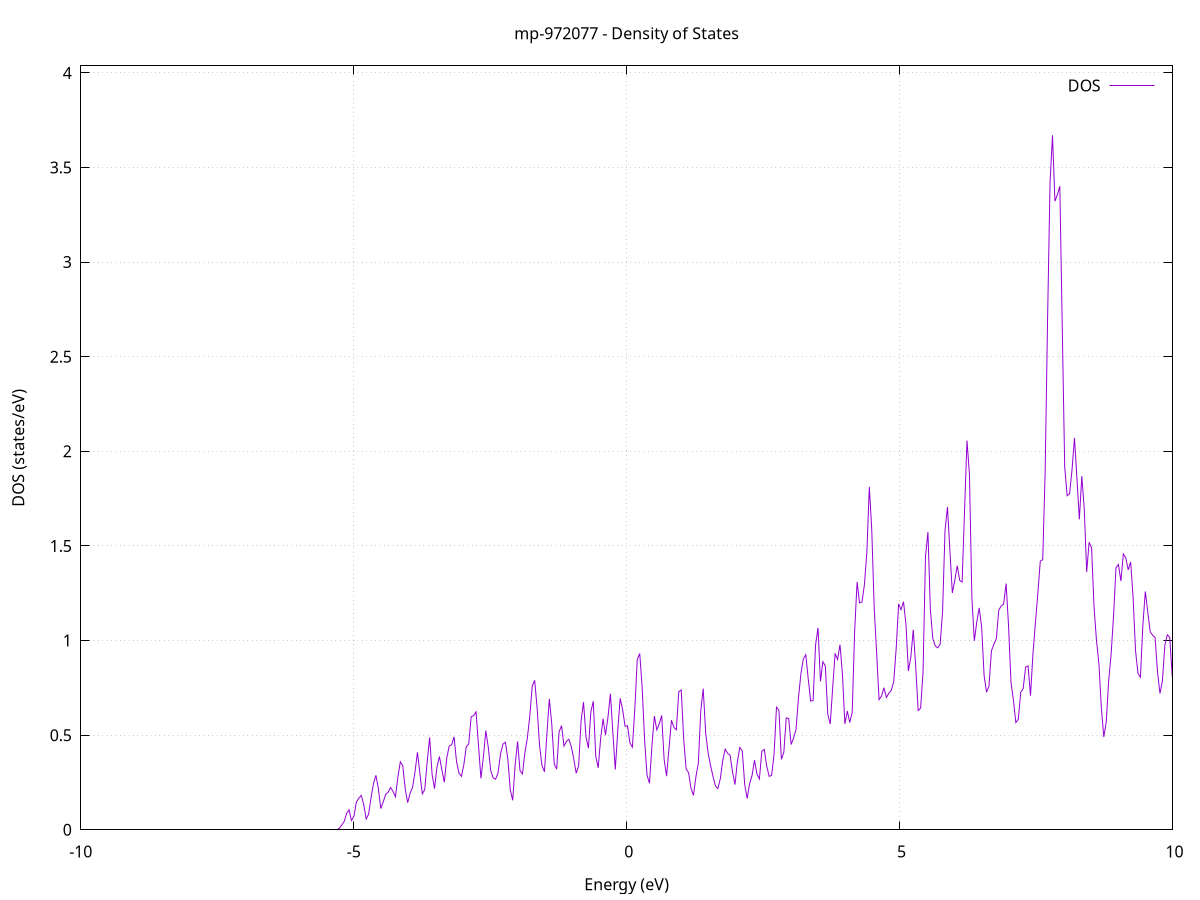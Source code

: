 set title 'mp-972077 - Density of States'
set xlabel 'Energy (eV)'
set ylabel 'DOS (states/eV)'
set grid
set xrange [-10:10]
set yrange [0:4.037]
set xzeroaxis lt -1
set terminal png size 800,600
set output 'mp-972077_dos_gnuplot.png'
plot '-' using 1:2 with lines title 'DOS'
-34.260800 0.000000
-34.216100 0.000000
-34.171300 0.000000
-34.126600 0.000000
-34.081800 0.000000
-34.037100 0.000000
-33.992300 0.000000
-33.947600 0.000000
-33.902800 0.000000
-33.858100 0.000000
-33.813300 0.000000
-33.768600 0.000000
-33.723800 0.000000
-33.679100 0.000000
-33.634300 0.000000
-33.589600 0.000000
-33.544800 0.000000
-33.500100 0.000000
-33.455300 0.000000
-33.410600 0.000000
-33.365900 0.000000
-33.321100 0.000000
-33.276400 0.000000
-33.231600 0.000000
-33.186900 0.000000
-33.142100 0.000000
-33.097400 0.000000
-33.052600 0.000000
-33.007900 0.000000
-32.963100 0.000000
-32.918400 0.000000
-32.873600 0.000000
-32.828900 0.000000
-32.784100 0.000000
-32.739400 0.000000
-32.694600 0.000000
-32.649900 0.000000
-32.605200 0.000000
-32.560400 0.000000
-32.515700 0.000000
-32.470900 0.000000
-32.426200 0.000000
-32.381400 0.000000
-32.336700 0.000000
-32.291900 0.000000
-32.247200 0.000000
-32.202400 0.000000
-32.157700 0.000000
-32.112900 0.000000
-32.068200 0.000000
-32.023400 0.000000
-31.978700 0.000000
-31.933900 0.000000
-31.889200 0.000000
-31.844500 0.000000
-31.799700 0.000000
-31.755000 0.000000
-31.710200 0.000000
-31.665500 0.000000
-31.620700 0.000000
-31.576000 0.000000
-31.531200 0.000000
-31.486500 0.000000
-31.441700 0.000000
-31.397000 0.000000
-31.352200 0.000000
-31.307500 0.000000
-31.262700 0.000000
-31.218000 0.000000
-31.173200 0.000000
-31.128500 0.000000
-31.083700 0.000000
-31.039000 0.000000
-30.994300 0.000000
-30.949500 0.000000
-30.904800 0.000000
-30.860000 0.000000
-30.815300 0.000000
-30.770500 0.000000
-30.725800 0.000000
-30.681000 0.000000
-30.636300 0.000000
-30.591500 0.000000
-30.546800 0.000000
-30.502000 0.000000
-30.457300 0.000000
-30.412500 0.000000
-30.367800 0.000000
-30.323000 0.001900
-30.278300 0.139600
-30.233600 2.365400
-30.188800 10.774300
-30.144100 20.800000
-30.099300 22.916400
-30.054600 9.082600
-30.009800 0.940200
-29.965100 0.022900
-29.920300 0.000100
-29.875600 0.000000
-29.830800 0.000000
-29.786100 0.000000
-29.741300 0.000000
-29.696600 0.000000
-29.651800 0.000000
-29.607100 0.000000
-29.562300 0.000000
-29.517600 0.000000
-29.472800 0.000000
-29.428100 0.000000
-29.383400 0.000000
-29.338600 0.000000
-29.293900 0.000000
-29.249100 0.000000
-29.204400 0.000000
-29.159600 0.000000
-29.114900 0.000000
-29.070100 0.000000
-29.025400 0.000000
-28.980600 0.000000
-28.935900 0.000000
-28.891100 0.000000
-28.846400 0.000000
-28.801600 0.000000
-28.756900 0.000000
-28.712100 0.000000
-28.667400 0.000000
-28.622700 0.000000
-28.577900 0.000000
-28.533200 0.000000
-28.488400 0.000000
-28.443700 0.000000
-28.398900 0.000000
-28.354200 0.000000
-28.309400 0.000000
-28.264700 0.000000
-28.219900 0.000000
-28.175200 0.000000
-28.130400 0.000000
-28.085700 0.000000
-28.040900 0.000000
-27.996200 0.000000
-27.951400 0.000000
-27.906700 0.000000
-27.862000 0.000000
-27.817200 0.000000
-27.772500 0.000000
-27.727700 0.000000
-27.683000 0.000000
-27.638200 0.000000
-27.593500 0.000000
-27.548700 0.000000
-27.504000 0.000000
-27.459200 0.000000
-27.414500 0.000000
-27.369700 0.000000
-27.325000 0.000000
-27.280200 0.000000
-27.235500 0.000000
-27.190700 0.000000
-27.146000 0.000000
-27.101200 0.000000
-27.056500 0.000000
-27.011800 0.000000
-26.967000 0.000000
-26.922300 0.000000
-26.877500 0.000000
-26.832800 0.000000
-26.788000 0.000000
-26.743300 0.000000
-26.698500 0.000000
-26.653800 0.000000
-26.609000 0.000000
-26.564300 0.000000
-26.519500 0.000000
-26.474800 0.000000
-26.430000 0.000000
-26.385300 0.000000
-26.340500 0.000000
-26.295800 0.000000
-26.251100 0.000000
-26.206300 0.000000
-26.161600 0.000000
-26.116800 0.000000
-26.072100 0.000000
-26.027300 0.000000
-25.982600 0.000000
-25.937800 0.000000
-25.893100 0.000000
-25.848300 0.000000
-25.803600 0.000000
-25.758800 0.000000
-25.714100 0.000000
-25.669300 0.000000
-25.624600 0.000000
-25.579800 0.000000
-25.535100 0.000000
-25.490300 0.000000
-25.445600 0.000000
-25.400900 0.000000
-25.356100 0.000000
-25.311400 0.000000
-25.266600 0.000000
-25.221900 0.000000
-25.177100 0.000000
-25.132400 0.000000
-25.087600 0.000000
-25.042900 0.000000
-24.998100 0.000000
-24.953400 0.000000
-24.908600 0.000000
-24.863900 0.000000
-24.819100 0.000000
-24.774400 0.000000
-24.729600 0.000000
-24.684900 0.000000
-24.640200 0.000000
-24.595400 0.000000
-24.550700 0.000000
-24.505900 0.000000
-24.461200 0.000000
-24.416400 0.000000
-24.371700 0.000000
-24.326900 0.000000
-24.282200 0.000000
-24.237400 0.000000
-24.192700 0.000000
-24.147900 0.000000
-24.103200 0.000000
-24.058400 0.000000
-24.013700 0.000000
-23.968900 0.000000
-23.924200 0.000000
-23.879500 0.000000
-23.834700 0.000000
-23.790000 0.000000
-23.745200 0.000000
-23.700500 0.000000
-23.655700 0.000000
-23.611000 0.000000
-23.566200 0.000000
-23.521500 0.000000
-23.476700 0.000000
-23.432000 0.000000
-23.387200 0.000000
-23.342500 0.000000
-23.297700 0.000000
-23.253000 0.000000
-23.208200 0.000000
-23.163500 0.000000
-23.118700 0.000000
-23.074000 0.000000
-23.029300 0.000000
-22.984500 0.000000
-22.939800 0.000000
-22.895000 0.000000
-22.850300 0.000000
-22.805500 0.000000
-22.760800 0.000000
-22.716000 0.000000
-22.671300 0.000000
-22.626500 0.000000
-22.581800 0.000000
-22.537000 0.000000
-22.492300 0.000000
-22.447500 0.000000
-22.402800 0.000000
-22.358000 0.000000
-22.313300 0.000000
-22.268600 0.000000
-22.223800 0.000000
-22.179100 0.000000
-22.134300 0.000000
-22.089600 0.000000
-22.044800 0.000000
-22.000100 0.000000
-21.955300 0.000000
-21.910600 0.000000
-21.865800 0.000000
-21.821100 0.000000
-21.776300 0.000000
-21.731600 0.000000
-21.686800 0.000000
-21.642100 0.000000
-21.597300 0.000000
-21.552600 0.000000
-21.507900 0.000000
-21.463100 0.000000
-21.418400 0.000000
-21.373600 0.000000
-21.328900 0.000000
-21.284100 0.000000
-21.239400 0.000000
-21.194600 0.000000
-21.149900 0.000000
-21.105100 0.000000
-21.060400 0.000000
-21.015600 0.000000
-20.970900 0.000000
-20.926100 0.000000
-20.881400 0.000000
-20.836600 0.000000
-20.791900 0.000000
-20.747100 0.000000
-20.702400 0.000000
-20.657700 0.000000
-20.612900 0.000000
-20.568200 0.000000
-20.523400 0.000000
-20.478700 0.000000
-20.433900 0.000000
-20.389200 0.000000
-20.344400 0.000000
-20.299700 0.000000
-20.254900 0.000000
-20.210200 0.000000
-20.165400 0.000000
-20.120700 0.000000
-20.075900 0.000000
-20.031200 0.000000
-19.986400 0.000000
-19.941700 0.000000
-19.897000 0.000000
-19.852200 0.000000
-19.807500 0.000000
-19.762700 0.000000
-19.718000 0.000000
-19.673200 0.000000
-19.628500 0.000000
-19.583700 0.000000
-19.539000 0.000000
-19.494200 0.000000
-19.449500 0.000000
-19.404700 0.000000
-19.360000 0.000000
-19.315200 0.000000
-19.270500 0.000000
-19.225700 0.000000
-19.181000 0.000000
-19.136200 0.000000
-19.091500 0.000000
-19.046800 0.000000
-19.002000 0.000000
-18.957300 0.000000
-18.912500 0.000000
-18.867800 0.000000
-18.823000 0.000000
-18.778300 0.000000
-18.733500 0.000000
-18.688800 0.000000
-18.644000 0.000000
-18.599300 0.000000
-18.554500 0.000000
-18.509800 0.000000
-18.465000 0.000000
-18.420300 0.000000
-18.375500 0.000000
-18.330800 0.000000
-18.286100 0.000000
-18.241300 0.000000
-18.196600 0.000000
-18.151800 0.000000
-18.107100 0.000000
-18.062300 0.000000
-18.017600 0.000000
-17.972800 0.000000
-17.928100 0.000000
-17.883300 0.000000
-17.838600 0.000000
-17.793800 0.000000
-17.749100 0.000000
-17.704300 0.000000
-17.659600 0.000000
-17.614800 0.000000
-17.570100 0.000000
-17.525400 0.000000
-17.480600 0.000000
-17.435900 0.000000
-17.391100 0.000000
-17.346400 0.000000
-17.301600 0.000000
-17.256900 0.000000
-17.212100 0.000000
-17.167400 0.000000
-17.122600 0.000000
-17.077900 0.000000
-17.033100 0.000000
-16.988400 0.000000
-16.943600 0.000000
-16.898900 0.000000
-16.854100 0.000000
-16.809400 0.000000
-16.764600 0.000000
-16.719900 0.000000
-16.675200 0.000000
-16.630400 0.000000
-16.585700 0.000000
-16.540900 0.000000
-16.496200 0.000000
-16.451400 0.000000
-16.406700 0.000000
-16.361900 0.000000
-16.317200 0.000000
-16.272400 0.000000
-16.227700 0.000000
-16.182900 0.000000
-16.138200 0.005000
-16.093400 0.366500
-16.048700 6.254600
-16.003900 26.302500
-15.959200 32.620300
-15.914500 26.153000
-15.869700 16.519800
-15.825000 3.436000
-15.780200 1.520500
-15.735500 8.689300
-15.690700 30.592900
-15.646000 65.032900
-15.601200 72.062300
-15.556500 37.004200
-15.511700 8.005500
-15.467000 0.635500
-15.422200 0.015800
-15.377500 0.000100
-15.332700 0.000000
-15.288000 0.000000
-15.243200 0.000000
-15.198500 0.000000
-15.153700 0.000000
-15.109000 0.000000
-15.064300 0.000000
-15.019500 0.000000
-14.974800 0.000000
-14.930000 0.000000
-14.885300 0.000000
-14.840500 0.000000
-14.795800 0.000000
-14.751000 0.000000
-14.706300 0.000000
-14.661500 0.000000
-14.616800 0.000000
-14.572000 0.000000
-14.527300 0.000000
-14.482500 0.000000
-14.437800 0.000000
-14.393000 0.000000
-14.348300 0.000000
-14.303600 0.000000
-14.258800 0.000000
-14.214100 0.000000
-14.169300 0.000000
-14.124600 0.000000
-14.079800 0.000000
-14.035100 0.000000
-13.990300 0.000000
-13.945600 0.000000
-13.900800 0.000000
-13.856100 0.000000
-13.811300 0.000000
-13.766600 0.000000
-13.721800 0.000000
-13.677100 0.000000
-13.632300 0.000000
-13.587600 0.000000
-13.542900 0.000000
-13.498100 0.000000
-13.453400 0.000000
-13.408600 0.000000
-13.363900 0.000000
-13.319100 0.000000
-13.274400 0.000000
-13.229600 0.000000
-13.184900 0.000000
-13.140100 0.000000
-13.095400 0.000000
-13.050600 0.000000
-13.005900 0.000000
-12.961100 0.000000
-12.916400 0.000000
-12.871600 0.000000
-12.826900 0.000000
-12.782100 0.000000
-12.737400 0.000000
-12.692700 0.000000
-12.647900 0.000000
-12.603200 0.000000
-12.558400 0.000000
-12.513700 0.000000
-12.468900 0.000000
-12.424200 0.000000
-12.379400 0.000000
-12.334700 0.000000
-12.289900 0.000000
-12.245200 0.000000
-12.200400 0.000000
-12.155700 0.000000
-12.110900 0.000000
-12.066200 0.000000
-12.021400 0.000000
-11.976700 0.000000
-11.932000 0.000000
-11.887200 0.000000
-11.842500 0.000000
-11.797700 0.000000
-11.753000 0.000000
-11.708200 0.000000
-11.663500 0.000000
-11.618700 0.000000
-11.574000 0.000000
-11.529200 0.000000
-11.484500 0.000000
-11.439700 0.000000
-11.395000 0.000000
-11.350200 0.000000
-11.305500 0.000000
-11.260700 0.000000
-11.216000 0.000000
-11.171200 0.000000
-11.126500 0.000000
-11.081800 0.000000
-11.037000 0.000000
-10.992300 0.000000
-10.947500 0.000000
-10.902800 0.000000
-10.858000 0.000000
-10.813300 0.000000
-10.768500 0.000000
-10.723800 0.000000
-10.679000 0.000000
-10.634300 0.000000
-10.589500 0.000000
-10.544800 0.000000
-10.500000 0.000000
-10.455300 0.000000
-10.410500 0.000000
-10.365800 0.000000
-10.321100 0.000000
-10.276300 0.000000
-10.231600 0.000000
-10.186800 0.000000
-10.142100 0.000000
-10.097300 0.000000
-10.052600 0.000000
-10.007800 0.000000
-9.963100 0.000000
-9.918300 0.000000
-9.873600 0.000000
-9.828800 0.000000
-9.784100 0.000000
-9.739300 0.000000
-9.694600 0.000000
-9.649800 0.000000
-9.605100 0.000000
-9.560400 0.000000
-9.515600 0.000000
-9.470900 0.000000
-9.426100 0.000000
-9.381400 0.000000
-9.336600 0.000000
-9.291900 0.000000
-9.247100 0.000000
-9.202400 0.000000
-9.157600 0.000000
-9.112900 0.000000
-9.068100 0.000000
-9.023400 0.000000
-8.978600 0.000000
-8.933900 0.000000
-8.889100 0.000000
-8.844400 0.000000
-8.799600 0.000000
-8.754900 0.000000
-8.710200 0.000000
-8.665400 0.000000
-8.620700 0.000000
-8.575900 0.000000
-8.531200 0.000000
-8.486400 0.000000
-8.441700 0.000000
-8.396900 0.000000
-8.352200 0.000000
-8.307400 0.000000
-8.262700 0.000000
-8.217900 0.000000
-8.173200 0.000000
-8.128400 0.000000
-8.083700 0.000000
-8.038900 0.000000
-7.994200 0.000000
-7.949500 0.000000
-7.904700 0.000000
-7.860000 0.000000
-7.815200 0.000000
-7.770500 0.000000
-7.725700 0.000000
-7.681000 0.000000
-7.636200 0.000000
-7.591500 0.000000
-7.546700 0.000000
-7.502000 0.000000
-7.457200 0.000000
-7.412500 0.000000
-7.367700 0.000000
-7.323000 0.000000
-7.278200 0.000000
-7.233500 0.000000
-7.188800 0.000000
-7.144000 0.000000
-7.099300 0.000000
-7.054500 0.000000
-7.009800 0.000000
-6.965000 0.000000
-6.920300 0.000000
-6.875500 0.000000
-6.830800 0.000000
-6.786000 0.000000
-6.741300 0.000000
-6.696500 0.000000
-6.651800 0.000000
-6.607000 0.000000
-6.562300 0.000000
-6.517500 0.000000
-6.472800 0.000000
-6.428000 0.000000
-6.383300 0.000000
-6.338600 0.000000
-6.293800 0.000000
-6.249100 0.000000
-6.204300 0.000000
-6.159600 0.000000
-6.114800 0.000000
-6.070100 0.000000
-6.025300 0.000000
-5.980600 0.000000
-5.935800 0.000000
-5.891100 0.000000
-5.846300 0.000000
-5.801600 0.000000
-5.756800 0.000000
-5.712100 0.000000
-5.667300 0.000000
-5.622600 0.000000
-5.577900 0.000000
-5.533100 0.000000
-5.488400 0.000000
-5.443600 0.000000
-5.398900 0.000000
-5.354100 0.000000
-5.309400 0.000800
-5.264600 0.007600
-5.219900 0.024700
-5.175100 0.043500
-5.130400 0.085900
-5.085600 0.105700
-5.040900 0.048800
-4.996100 0.071500
-4.951400 0.146500
-4.906600 0.166700
-4.861900 0.181500
-4.817100 0.134300
-4.772400 0.057000
-4.727700 0.082100
-4.682900 0.168700
-4.638200 0.242900
-4.593400 0.287800
-4.548700 0.218800
-4.503900 0.112100
-4.459200 0.147700
-4.414400 0.187200
-4.369700 0.197800
-4.324900 0.223600
-4.280200 0.202700
-4.235400 0.174900
-4.190700 0.279300
-4.145900 0.359500
-4.101200 0.338400
-4.056400 0.215600
-4.011700 0.143400
-3.967000 0.193000
-3.922200 0.223500
-3.877500 0.303900
-3.832700 0.409300
-3.788000 0.298400
-3.743200 0.189500
-3.698500 0.212700
-3.653700 0.362300
-3.609000 0.487800
-3.564200 0.292600
-3.519500 0.217400
-3.474700 0.331600
-3.430000 0.387200
-3.385200 0.317300
-3.340500 0.250700
-3.295700 0.378500
-3.251000 0.442700
-3.206300 0.449600
-3.161500 0.491200
-3.116800 0.360400
-3.072000 0.299900
-3.027300 0.282100
-2.982500 0.343800
-2.937800 0.439500
-2.893000 0.452800
-2.848300 0.597400
-2.803500 0.603400
-2.758800 0.623200
-2.714000 0.444400
-2.669300 0.271900
-2.624500 0.384600
-2.579800 0.524200
-2.535000 0.436200
-2.490300 0.313300
-2.445500 0.274700
-2.400800 0.267100
-2.356100 0.300400
-2.311300 0.398800
-2.266600 0.452300
-2.221800 0.462500
-2.177100 0.376600
-2.132300 0.212800
-2.087600 0.155600
-2.042800 0.343000
-1.998100 0.466700
-1.953300 0.312500
-1.908600 0.295200
-1.863800 0.408800
-1.819100 0.484200
-1.774300 0.601800
-1.729600 0.759200
-1.684800 0.789600
-1.640100 0.643100
-1.595400 0.444700
-1.550600 0.338900
-1.505900 0.306500
-1.461100 0.504800
-1.416400 0.691800
-1.371600 0.558800
-1.326900 0.347600
-1.282100 0.320900
-1.237400 0.517700
-1.192600 0.550500
-1.147900 0.442200
-1.103100 0.466900
-1.058400 0.478200
-1.013600 0.439300
-0.968900 0.375300
-0.924100 0.298900
-0.879400 0.337700
-0.834600 0.576800
-0.789900 0.674600
-0.745200 0.491600
-0.700400 0.431300
-0.655700 0.623300
-0.610900 0.679300
-0.566200 0.388800
-0.521400 0.327100
-0.476700 0.480800
-0.431900 0.587300
-0.387200 0.500500
-0.342400 0.594100
-0.297700 0.719300
-0.252900 0.515200
-0.208200 0.318700
-0.163400 0.521500
-0.118700 0.694900
-0.073900 0.635300
-0.029200 0.546700
0.015500 0.549800
0.060300 0.459400
0.105000 0.436200
0.149800 0.637900
0.194500 0.900300
0.239300 0.931600
0.284000 0.755100
0.328800 0.474800
0.373500 0.289000
0.418300 0.245700
0.463000 0.441500
0.507800 0.600800
0.552500 0.527800
0.597300 0.558700
0.642000 0.604300
0.686800 0.371400
0.731500 0.283300
0.776200 0.432200
0.821000 0.578900
0.865700 0.541200
0.910500 0.528400
0.955200 0.730100
1.000000 0.738400
1.044700 0.480800
1.089500 0.321200
1.134200 0.302000
1.179000 0.219800
1.223700 0.181700
1.268500 0.279600
1.313200 0.351700
1.358000 0.627800
1.402700 0.745900
1.447500 0.512400
1.492200 0.406400
1.537000 0.339800
1.581700 0.282800
1.626400 0.231300
1.671200 0.217600
1.715900 0.269400
1.760700 0.366600
1.805400 0.426300
1.850200 0.403000
1.894900 0.394500
1.939700 0.305000
1.984400 0.238700
2.029200 0.361900
2.073900 0.434700
2.118700 0.416800
2.163400 0.237600
2.208200 0.165200
2.252900 0.244400
2.297700 0.287100
2.342400 0.368500
2.387100 0.294200
2.431900 0.268500
2.476600 0.414800
2.521400 0.424900
2.566100 0.336300
2.610900 0.282100
2.655600 0.287700
2.700400 0.397700
2.745100 0.647700
2.789900 0.631900
2.834600 0.372700
2.879400 0.409800
2.924100 0.591400
2.968900 0.588400
3.013600 0.450400
3.058400 0.484900
3.103100 0.529800
3.147900 0.697000
3.192600 0.824300
3.237300 0.903200
3.282100 0.925200
3.326800 0.796300
3.371600 0.679600
3.416300 0.684000
3.461100 0.976700
3.505800 1.066400
3.550600 0.784500
3.595300 0.888400
3.640100 0.864400
3.684800 0.610900
3.729600 0.558500
3.774300 0.749100
3.819100 0.932100
3.863800 0.900000
3.908600 0.977800
3.953300 0.822100
3.998000 0.559300
4.042800 0.627500
4.087500 0.566700
4.132300 0.620300
4.177000 1.049000
4.221800 1.309600
4.266500 1.199000
4.311300 1.204000
4.356000 1.295500
4.400800 1.466900
4.445500 1.812100
4.490300 1.587200
4.535000 1.175500
4.579800 0.934900
4.624500 0.687800
4.669300 0.706200
4.714000 0.750800
4.758700 0.699200
4.803500 0.721600
4.848200 0.736600
4.893000 0.783200
4.937700 0.957600
4.982500 1.193200
5.027200 1.163600
5.072000 1.205100
5.116700 1.085700
5.161500 0.838900
5.206200 0.912700
5.251000 1.057000
5.295700 0.863400
5.340500 0.630200
5.385200 0.642800
5.430000 0.833100
5.474700 1.444500
5.519500 1.573100
5.564200 1.164500
5.608900 1.010300
5.653700 0.971800
5.698400 0.961400
5.743200 0.980500
5.787900 1.152100
5.832700 1.581600
5.877400 1.705800
5.922200 1.475100
5.966900 1.251300
6.011700 1.318400
6.056400 1.395900
6.101200 1.317900
6.145900 1.309200
6.190700 1.691500
6.235400 2.056400
6.280200 1.877000
6.324900 1.223500
6.369600 0.998600
6.414400 1.098400
6.459100 1.172700
6.503900 1.069400
6.548600 0.815100
6.593400 0.726800
6.638100 0.760100
6.682900 0.945500
6.727600 0.980900
6.772400 1.009300
6.817100 1.160400
6.861900 1.183200
6.906600 1.193300
6.951400 1.301000
6.996100 1.080100
7.040900 0.780700
7.085600 0.685700
7.130300 0.566700
7.175100 0.584200
7.219800 0.726300
7.264600 0.746400
7.309300 0.859700
7.354100 0.865900
7.398800 0.708500
7.443600 0.931200
7.488300 1.091900
7.533100 1.248600
7.577800 1.419900
7.622600 1.427200
7.667300 1.894400
7.712100 2.708600
7.756800 3.421500
7.801600 3.670000
7.846300 3.321400
7.891100 3.356700
7.935800 3.400800
7.980500 2.651100
8.025300 1.916200
8.070000 1.765300
8.114800 1.776200
8.159500 1.902600
8.204300 2.070600
8.249000 1.857300
8.293800 1.640300
8.338500 1.868700
8.383300 1.696700
8.428000 1.362500
8.472800 1.519600
8.517500 1.489600
8.562300 1.179000
8.607000 1.000800
8.651800 0.878000
8.696500 0.645000
8.741200 0.490200
8.786000 0.569900
8.830700 0.788200
8.875500 0.926500
8.920200 1.133400
8.965000 1.384900
9.009700 1.401900
9.054500 1.314200
9.099200 1.457600
9.144000 1.437800
9.188700 1.373400
9.233500 1.415100
9.278200 1.228100
9.323000 0.945800
9.367700 0.826400
9.412500 0.805800
9.457200 1.080000
9.502000 1.259500
9.546700 1.151900
9.591400 1.046500
9.636200 1.028300
9.680900 1.015700
9.725700 0.833400
9.770400 0.720100
9.815200 0.786300
9.859900 0.975800
9.904700 1.030500
9.949400 1.017200
9.994200 0.813800
10.038900 0.778600
10.083700 1.069200
10.128400 0.850500
10.173200 0.438600
10.217900 0.259200
10.262700 0.389900
10.307400 0.807300
10.352100 0.951600
10.396900 0.880300
10.441600 0.957700
10.486400 1.047300
10.531100 1.141100
10.575900 0.953700
10.620600 0.755500
10.665400 0.757200
10.710100 0.677400
10.754900 0.666200
10.799600 0.775200
10.844400 1.010600
10.889100 1.140200
10.933900 0.960600
10.978600 0.662800
11.023400 0.916500
11.068100 1.081200
11.112800 0.977900
11.157600 1.128800
11.202300 1.228600
11.247100 0.965900
11.291800 0.787200
11.336600 0.724200
11.381300 0.857600
11.426100 1.075400
11.470800 1.284300
11.515600 1.601400
11.560300 1.425200
11.605100 1.027900
11.649800 0.782900
11.694600 0.748300
11.739300 0.859000
11.784100 1.101300
11.828800 1.262800
11.873600 1.309000
11.918300 1.101100
11.963000 0.817800
12.007800 0.789400
12.052500 0.830900
12.097300 1.152200
12.142000 1.117000
12.186800 1.014900
12.231500 1.125200
12.276300 0.989300
12.321000 0.920800
12.365800 0.977500
12.410500 0.810000
12.455300 0.829500
12.500000 1.110900
12.544800 1.165200
12.589500 1.208700
12.634300 1.406500
12.679000 1.572300
12.723700 1.483200
12.768500 1.277400
12.813200 1.074500
12.858000 1.044900
12.902700 1.184000
12.947500 1.123000
12.992200 0.929500
13.037000 0.916600
13.081700 0.944500
13.126500 0.984000
13.171200 1.215700
13.216000 1.488500
13.260700 1.292800
13.305500 1.004200
13.350200 1.027900
13.395000 1.125200
13.439700 1.251700
13.484500 1.352000
13.529200 1.151900
13.573900 1.059100
13.618700 1.092900
13.663400 1.124000
13.708200 1.068300
13.752900 0.927200
13.797700 0.769700
13.842400 0.811000
13.887200 1.123400
13.931900 1.432200
13.976700 1.383500
14.021400 0.981700
14.066200 0.568400
14.110900 0.669000
14.155700 1.338400
14.200400 1.455500
14.245200 1.219000
14.289900 1.312800
14.334600 1.258900
14.379400 1.316500
14.424100 1.179700
14.468900 0.658200
14.513600 0.655300
14.558400 0.853500
14.603100 0.811500
14.647900 0.839300
14.692600 0.811900
14.737400 0.863300
14.782100 0.781900
14.826900 0.622000
14.871600 0.557800
14.916400 0.631900
14.961100 0.898300
15.005900 0.857300
15.050600 0.594600
15.095300 0.543800
15.140100 0.739500
15.184800 0.864500
15.229600 1.141200
15.274300 1.547400
15.319100 1.324200
15.363800 0.929400
15.408600 0.832700
15.453300 1.102100
15.498100 1.546200
15.542800 1.362000
15.587600 1.031400
15.632300 1.078100
15.677100 1.061200
15.721800 0.790500
15.766600 0.729200
15.811300 0.913600
15.856100 0.991300
15.900800 0.934200
15.945500 1.044200
15.990300 1.091700
16.035000 0.980200
16.079800 0.783200
16.124500 0.866500
16.169300 0.744800
16.214000 0.531700
16.258800 0.490700
16.303500 0.643800
16.348300 0.661700
16.393000 0.658900
16.437800 0.719600
16.482500 0.493700
16.527300 0.329900
16.572000 0.458300
16.616800 0.586500
16.661500 0.669000
16.706200 0.683000
16.751000 0.705900
16.795700 0.740500
16.840500 0.783200
16.885200 0.620000
16.930000 0.505400
16.974700 0.625000
17.019500 0.662500
17.064200 0.840700
17.109000 0.902400
17.153700 0.693300
17.198500 0.667400
17.243200 0.656400
17.288000 0.628500
17.332700 0.829400
17.377500 0.944900
17.422200 0.925100
17.467000 0.783000
17.511700 0.636900
17.556400 0.599000
17.601200 0.604800
17.645900 0.686800
17.690700 0.550200
17.735400 0.315800
17.780200 0.501700
17.824900 0.898100
17.869700 1.032200
17.914400 1.031400
17.959200 0.951800
18.003900 0.902000
18.048700 0.624200
18.093400 0.472100
18.138200 0.526500
18.182900 0.692000
18.227700 0.790300
18.272400 0.729800
18.317100 0.747700
18.361900 1.024500
18.406600 1.018600
18.451400 0.830300
18.496100 0.941100
18.540900 0.991200
18.585600 0.809100
18.630400 0.682900
18.675100 0.643200
18.719900 0.648000
18.764600 0.659200
18.809400 0.628300
18.854100 0.650000
18.898900 1.071200
18.943600 1.104400
18.988400 1.040500
19.033100 1.178700
19.077800 1.068200
19.122600 0.972100
19.167300 1.070600
19.212100 1.192300
19.256800 1.170600
19.301600 1.067200
19.346300 0.953000
19.391100 0.810500
19.435800 0.710100
19.480600 0.774400
19.525300 0.925600
19.570100 0.913600
19.614800 0.710900
19.659600 0.715100
19.704300 0.854700
19.749100 0.926400
19.793800 0.989000
19.838600 1.027100
19.883300 1.136300
19.928000 1.003900
19.972800 1.008500
20.017500 1.223300
20.062300 1.197700
20.107000 1.081300
20.151800 0.740600
20.196500 0.824700
20.241300 1.074500
20.286000 1.053700
20.330800 1.105700
20.375500 1.175300
20.420300 1.095100
20.465000 0.935600
20.509800 1.034500
20.554500 1.779600
20.599300 7.031800
20.644000 11.248400
20.688700 5.247300
20.733500 1.577000
20.778200 1.138700
20.823000 0.901000
20.867700 0.822100
20.912500 0.905000
20.957200 1.075300
21.002000 1.299300
21.046700 1.278600
21.091500 1.457500
21.136200 1.582300
21.181000 1.254600
21.225700 1.263400
21.270500 1.438400
21.315200 1.141800
21.360000 0.811100
21.404700 0.939900
21.449400 1.231500
21.494200 1.168000
21.538900 0.969600
21.583700 0.964200
21.628400 1.112900
21.673200 1.143600
21.717900 1.138200
21.762700 1.059000
21.807400 0.861200
21.852200 0.725000
21.896900 0.939100
21.941700 1.135800
21.986400 0.942700
22.031200 0.778800
22.075900 0.772900
22.120700 0.771300
22.165400 0.810100
22.210200 0.830600
22.254900 0.912800
22.299600 1.057100
22.344400 1.161400
22.389100 1.402200
22.433900 1.567500
22.478600 1.387600
22.523400 1.168200
22.568100 1.016300
22.612900 1.035000
22.657600 1.240900
22.702400 1.082900
22.747100 0.810000
22.791900 1.074900
22.836600 1.485700
22.881400 1.273900
22.926100 1.120900
22.970900 1.202900
23.015600 0.979500
23.060300 0.978800
23.105100 1.334100
23.149800 1.509100
23.194600 1.312000
23.239300 1.199200
23.284100 1.619000
23.328800 1.643000
23.373600 1.264500
23.418300 1.188500
23.463100 1.202500
23.507800 1.273900
23.552600 1.156800
23.597300 1.151900
23.642100 1.274800
23.686800 1.126300
23.731600 0.796000
23.776300 0.710600
23.821100 0.939200
23.865800 1.421100
23.910500 1.423200
23.955300 0.928100
24.000000 0.741100
24.044800 0.739500
24.089500 0.959600
24.134300 1.113000
24.179000 1.065100
24.223800 0.984000
24.268500 1.081000
24.313300 1.334200
24.358000 1.296500
24.402800 1.083400
24.447500 1.197400
24.492300 1.381900
24.537000 1.335900
24.581800 1.134500
24.626500 0.961100
24.671200 0.980100
24.716000 0.989600
24.760700 0.944400
24.805500 0.978000
24.850200 1.114300
24.895000 1.227400
24.939700 1.315900
24.984500 1.518400
25.029200 1.614800
25.074000 1.328100
25.118700 1.129700
25.163500 1.099000
25.208200 1.348400
25.253000 1.445300
25.297700 1.223200
25.342500 1.181000
25.387200 1.231600
25.431900 1.138800
25.476700 1.155700
25.521400 1.041200
25.566200 0.825900
25.610900 0.634900
25.655700 0.824200
25.700400 1.170700
25.745200 1.174700
25.789900 0.897600
25.834700 0.820700
25.879400 0.870200
25.924200 0.959600
25.968900 1.053400
26.013700 0.925000
26.058400 0.874200
26.103200 0.970500
26.147900 1.052000
26.192700 1.084000
26.237400 1.024000
26.282100 0.847800
26.326900 0.799400
26.371600 0.847900
26.416400 1.196500
26.461100 1.382300
26.505900 1.122100
26.550600 0.990000
26.595400 1.111700
26.640100 0.929600
26.684900 0.785200
26.729600 0.855600
26.774400 0.924900
26.819100 1.166900
26.863900 1.007000
26.908600 0.935200
26.953400 1.297200
26.998100 1.473400
27.042800 1.203500
27.087600 1.122100
27.132300 1.294800
27.177100 1.452300
27.221800 1.230200
27.266600 1.144300
27.311300 1.471400
27.356100 1.503800
27.400800 1.280200
27.445600 1.047000
27.490300 1.001600
27.535100 1.158500
27.579800 1.429500
27.624600 1.305900
27.669300 1.124900
27.714100 1.433100
27.758800 1.507700
27.803600 1.319100
27.848300 1.158300
27.893000 1.008500
27.937800 0.932800
27.982500 1.018100
28.027300 1.103100
28.072000 1.075500
28.116800 0.954300
28.161500 1.109200
28.206300 1.372600
28.251000 1.458400
28.295800 1.381500
28.340500 1.469300
28.385300 1.512200
28.430000 1.381500
28.474800 1.378500
28.519500 1.207100
28.564300 1.098300
28.609000 1.349800
28.653700 1.678200
28.698500 1.450600
28.743200 1.552500
28.788000 1.461300
28.832700 1.165000
28.877500 1.351600
28.922200 1.362000
28.967000 1.374500
29.011700 1.589900
29.056500 1.475000
29.101200 1.399800
29.146000 1.350400
29.190700 1.271300
29.235500 1.217500
29.280200 1.270900
29.325000 1.321500
29.369700 1.236500
29.414400 1.043300
29.459200 1.108100
29.503900 1.463700
29.548700 1.477500
29.593400 1.140800
29.638200 0.874600
29.682900 0.811400
29.727700 1.186800
29.772400 1.797200
29.817200 1.473500
29.861900 1.093400
29.906700 1.290300
29.951400 1.421300
29.996200 1.341000
30.040900 1.157000
30.085700 1.369800
30.130400 1.354600
30.175200 1.141000
30.219900 1.047000
30.264600 0.979800
30.309400 0.901600
30.354100 0.912000
30.398900 0.803400
30.443600 0.840000
30.488400 1.230300
30.533100 1.566600
30.577900 1.686100
30.622600 1.654300
30.667400 1.531000
30.712100 1.323600
30.756900 1.309300
30.801600 1.316100
30.846400 1.343700
30.891100 1.362700
30.935900 1.116800
30.980600 0.975900
31.025300 1.229200
31.070100 1.286500
31.114800 1.314700
31.159600 1.202700
31.204300 1.158900
31.249100 1.483600
31.293800 1.666200
31.338600 1.936000
31.383300 1.904100
31.428100 1.594900
31.472800 1.418200
31.517600 1.441800
31.562300 1.322500
31.607100 0.914600
31.651800 0.825700
31.696600 0.806200
31.741300 1.087700
31.786100 1.583900
31.830800 1.423800
31.875500 1.303400
31.920300 1.621200
31.965000 1.784900
32.009800 1.433700
32.054500 1.202800
32.099300 1.361500
32.144000 1.242500
32.188800 1.231900
32.233500 1.117600
32.278300 1.011600
32.323000 1.150400
32.367800 1.289700
32.412500 1.350800
32.457300 1.131000
32.502000 1.405900
32.546800 1.553500
32.591500 1.211800
32.636200 1.099500
32.681000 1.221200
32.725700 1.508600
32.770500 1.814200
32.815200 1.770100
32.860000 1.545200
32.904700 1.531100
32.949500 1.461600
32.994200 1.076700
33.039000 1.009500
33.083700 1.208300
33.128500 1.198300
33.173200 1.231000
33.218000 1.196400
33.262700 1.345800
33.307500 1.292200
33.352200 1.182000
33.396900 1.259200
33.441700 1.687800
33.486400 2.000200
33.531200 1.717800
33.575900 1.023300
33.620700 1.021000
33.665400 1.565200
33.710200 1.782100
33.754900 1.592600
33.799700 1.507500
33.844400 1.515600
33.889200 1.576600
33.933900 1.776500
33.978700 1.561300
34.023400 1.126400
34.068200 0.969400
34.112900 1.063800
34.157700 1.097300
34.202400 1.047200
34.247100 1.396800
34.291900 1.619000
34.336600 1.538800
34.381400 1.133700
34.426100 0.873500
34.470900 0.805300
34.515600 0.896800
34.560400 1.247100
34.605100 1.784500
34.649900 1.832000
34.694600 1.729900
34.739400 1.479500
34.784100 1.199500
34.828900 1.330400
34.873600 1.422400
34.918400 1.500600
34.963100 1.681600
35.007800 1.433000
35.052600 1.488900
35.097300 1.717900
35.142100 1.296500
35.186800 0.940500
35.231600 1.163800
35.276300 1.396200
35.321100 1.490000
35.365800 1.379900
35.410600 1.108600
35.455300 1.271200
35.500100 1.457000
35.544800 1.463000
35.589600 1.394000
35.634300 1.303000
35.679100 1.340800
35.723800 1.635000
35.768500 1.742200
35.813300 1.675600
35.858000 1.423100
35.902800 1.378200
35.947500 1.413900
35.992300 1.262100
36.037000 1.280700
36.081800 1.513100
36.126500 1.878800
36.171300 1.749600
36.216000 1.595400
36.260800 1.886600
36.305500 2.201500
36.350300 2.172900
36.395000 1.908300
36.439800 1.602100
36.484500 1.618000
36.529300 1.749800
36.574000 1.804200
36.618700 1.436700
36.663500 1.329800
36.708200 1.567000
36.753000 1.591700
36.797700 1.643400
36.842500 1.835400
36.887200 1.982000
36.932000 1.671500
36.976700 1.237100
37.021500 1.256800
37.066200 1.283600
37.111000 1.400500
37.155700 1.637000
37.200500 2.207000
37.245200 2.667700
37.290000 2.563800
37.334700 2.088000
37.379400 1.482500
37.424200 1.198000
37.468900 1.478500
37.513700 1.738300
37.558400 1.591700
37.603200 1.657400
37.647900 2.088000
37.692700 2.028000
37.737400 1.729900
37.782200 1.807500
37.826900 1.870000
37.871700 1.781300
37.916400 1.450100
37.961200 1.232200
38.005900 1.213300
38.050700 1.187900
38.095400 1.319700
38.140200 1.294200
38.184900 1.410800
38.229600 1.834600
38.274400 1.858000
38.319100 1.663500
38.363900 1.442000
38.408600 1.473800
38.453400 1.756800
38.498100 2.215400
38.542900 1.986300
38.587600 1.260900
38.632400 1.164400
38.677100 1.277800
38.721900 1.213600
38.766600 1.317600
38.811400 1.251800
38.856100 0.941000
38.900900 0.820200
38.945600 1.044900
38.990300 1.399300
39.035100 1.647600
39.079800 1.770100
39.124600 1.654600
39.169300 1.417300
39.214100 1.052100
39.258800 1.030600
39.303600 1.293200
39.348300 1.439400
39.393100 1.281000
39.437800 1.260200
39.482600 1.278100
39.527300 1.279000
39.572100 1.576600
39.616800 2.099800
39.661600 1.890700
39.706300 1.554300
39.751000 1.678900
39.795800 1.672000
39.840500 1.141600
39.885300 0.859300
39.930000 1.125000
39.974800 1.356400
40.019500 1.406000
40.064300 1.524400
40.109000 1.651000
40.153800 1.845900
40.198500 1.519500
40.243300 1.132700
40.288000 1.344100
40.332800 1.560500
40.377500 1.269800
40.422300 1.058000
40.467000 1.363900
40.511800 1.662500
40.556500 1.556500
40.601200 1.569100
40.646000 1.450100
40.690700 1.287600
40.735500 1.389500
40.780200 1.358100
40.825000 1.010000
40.869700 0.861000
40.914500 1.033800
40.959200 1.579500
41.004000 1.822000
41.048700 1.710300
41.093500 1.799400
41.138200 1.877900
41.183000 1.811200
41.227700 1.529300
41.272500 1.123400
41.317200 1.089000
41.361900 1.206600
41.406700 1.272500
41.451400 1.293500
41.496200 1.024000
41.540900 0.989200
41.585700 1.196800
41.630400 1.127100
41.675200 1.125900
41.719900 1.271300
41.764700 1.177900
41.809400 1.297200
41.854200 1.554100
41.898900 1.390800
41.943700 1.312600
41.988400 1.492800
42.033200 1.815600
42.077900 1.960700
42.122700 1.808100
42.167400 1.489200
42.212100 1.311200
42.256900 1.438700
42.301600 1.387900
42.346400 1.191900
42.391100 1.070400
42.435900 1.489100
42.480600 1.735300
42.525400 1.258500
42.570100 1.304200
42.614900 1.557100
42.659600 1.394300
42.704400 1.432400
42.749100 1.532900
42.793900 1.448300
42.838600 1.749300
42.883400 2.214600
42.928100 1.992200
42.972800 1.580900
43.017600 1.716900
43.062300 1.753900
43.107100 1.424900
43.151800 1.400000
43.196600 1.713300
43.241300 1.910700
43.286100 1.749900
43.330800 1.294300
43.375600 1.039000
43.420300 1.144300
43.465100 1.188400
43.509800 1.367300
43.554600 1.495400
43.599300 1.321700
43.644100 1.170000
43.688800 1.145200
43.733500 1.240700
43.778300 1.280700
43.823000 1.266800
43.867800 1.223100
43.912500 1.183300
43.957300 1.261900
44.002000 1.355800
44.046800 1.818800
44.091500 1.926900
44.136300 1.613900
44.181000 1.778700
44.225800 2.110800
44.270500 1.847200
44.315300 1.159400
44.360000 1.145900
44.404800 1.405600
44.449500 1.497600
44.494300 1.625500
44.539000 1.796600
44.583700 1.618600
44.628500 1.440300
44.673200 1.307000
44.718000 1.268600
44.762700 1.553100
44.807500 1.768400
44.852200 1.720100
44.897000 1.583800
44.941700 1.664700
44.986500 1.677800
45.031200 1.588200
45.076000 1.433000
45.120700 1.272000
45.165500 1.182100
45.210200 1.297100
45.255000 1.315700
45.299700 1.455600
45.344400 1.963400
45.389200 2.334900
45.433900 1.927200
45.478700 1.414100
45.523400 1.363900
45.568200 1.100200
45.612900 0.835100
45.657700 0.995300
45.702400 1.335500
45.747200 1.794000
45.791900 1.814700
45.836700 1.696200
45.881400 1.483500
45.926200 1.365200
45.970900 1.330100
46.015700 1.514100
46.060400 1.704000
46.105200 1.574400
46.149900 1.451700
46.194600 1.403400
46.239400 1.469500
46.284100 1.822000
46.328900 1.815400
46.373600 1.712300
46.418400 1.952400
46.463100 2.315600
46.507900 2.023100
46.552600 1.831500
46.597400 1.609400
46.642100 1.398400
46.686900 1.676000
46.731600 2.059700
46.776400 2.006600
46.821100 1.559000
46.865900 1.318300
46.910600 1.272000
46.955300 1.484300
47.000100 1.795600
47.044800 1.682400
47.089600 1.595100
47.134300 1.484400
47.179100 1.380400
47.223800 1.675600
47.268600 1.483900
47.313300 1.215100
47.358100 1.506000
47.402800 1.838100
47.447600 1.954900
47.492300 1.757000
47.537100 1.476300
47.581800 1.556700
47.626600 1.932500
47.671300 1.839500
47.716000 1.906100
47.760800 2.023500
47.805500 1.993000
47.850300 1.771400
47.895000 1.479600
47.939800 1.474200
47.984500 1.399800
48.029300 1.205000
48.074000 1.307000
48.118800 1.506700
48.163500 1.602600
48.208300 1.656000
48.253000 1.528600
48.297800 1.211600
48.342500 1.199200
48.387300 1.291500
48.432000 1.242800
48.476800 1.239200
48.521500 1.351600
48.566200 1.398700
48.611000 1.385500
48.655700 1.602400
48.700500 1.427300
48.745200 1.035100
48.790000 1.108100
48.834700 1.330700
48.879500 1.368400
48.924200 1.250900
48.969000 1.117900
49.013700 1.373900
49.058500 1.449200
49.103200 1.222700
49.148000 1.155500
49.192700 1.025300
49.237500 0.805600
49.282200 0.671400
49.326900 0.742400
49.371700 0.796400
49.416400 0.730500
49.461200 0.782100
49.505900 1.112700
49.550700 1.540600
49.595400 1.352100
49.640200 1.039900
49.684900 0.842700
49.729700 0.584600
49.774400 0.406300
49.819200 0.289500
49.863900 0.396400
49.908700 0.698700
49.953400 0.862500
49.998200 0.752200
50.042900 0.579800
50.087600 0.484500
50.132400 0.559700
50.177100 0.727000
50.221900 0.621500
50.266600 0.341000
50.311400 0.268800
50.356100 0.321300
50.400900 0.315400
50.445600 0.221400
50.490400 0.173700
50.535100 0.148200
50.579900 0.086800
50.624600 0.124400
50.669400 0.192600
50.714100 0.161800
50.758900 0.095200
50.803600 0.036500
50.848400 0.033500
50.893100 0.042700
50.937800 0.093100
50.982600 0.150600
51.027300 0.078700
51.072100 0.032900
51.116800 0.030000
51.161600 0.027500
51.206300 0.011700
51.251100 0.001300
51.295800 0.000000
51.340600 0.000000
51.385300 0.000000
51.430100 0.000000
51.474800 0.000000
51.519600 0.000000
51.564300 0.000000
51.609100 0.000000
51.653800 0.000000
51.698500 0.000000
51.743300 0.000000
51.788000 0.000000
51.832800 0.000000
51.877500 0.000000
51.922300 0.000000
51.967000 0.000000
52.011800 0.000000
52.056500 0.000000
52.101300 0.000000
52.146000 0.000000
52.190800 0.000000
52.235500 0.000000
52.280300 0.000000
52.325000 0.000000
52.369800 0.000000
52.414500 0.000000
52.459300 0.000000
52.504000 0.000000
52.548700 0.000000
52.593500 0.000000
52.638200 0.000000
52.683000 0.000000
52.727700 0.000000
52.772500 0.000000
52.817200 0.000000
52.862000 0.000000
52.906700 0.000000
52.951500 0.000000
52.996200 0.000000
53.041000 0.000000
53.085700 0.000000
53.130500 0.000000
53.175200 0.000000
53.220000 0.000000
53.264700 0.000000
53.309400 0.000000
53.354200 0.000000
53.398900 0.000000
53.443700 0.000000
53.488400 0.000000
53.533200 0.000000
53.577900 0.000000
53.622700 0.000000
53.667400 0.000000
53.712200 0.000000
53.756900 0.000000
53.801700 0.000000
53.846400 0.000000
53.891200 0.000000
53.935900 0.000000
53.980700 0.000000
54.025400 0.000000
54.070100 0.000000
54.114900 0.000000
54.159600 0.000000
54.204400 0.000000
54.249100 0.000000
54.293900 0.000000
54.338600 0.000000
54.383400 0.000000
54.428100 0.000000
54.472900 0.000000
54.517600 0.000000
54.562400 0.000000
54.607100 0.000000
54.651900 0.000000
54.696600 0.000000
54.741400 0.000000
54.786100 0.000000
54.830900 0.000000
54.875600 0.000000
54.920300 0.000000
54.965100 0.000000
55.009800 0.000000
55.054600 0.000000
55.099300 0.000000
55.144100 0.000000
55.188800 0.000000
55.233600 0.000000
e

